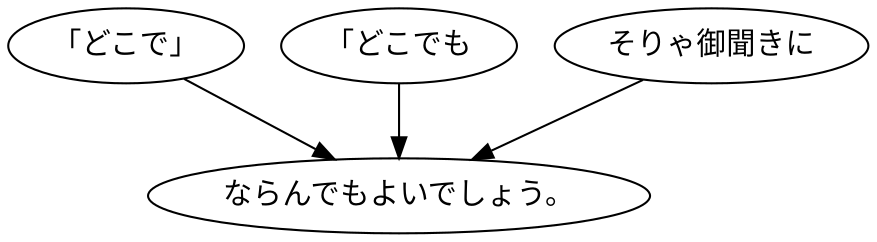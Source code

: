 digraph graph411 {
	node0 [label="「どこで」"];
	node1 [label="「どこでも"];
	node2 [label="そりゃ御聞きに"];
	node3 [label="ならんでもよいでしょう。"];
	node0 -> node3;
	node1 -> node3;
	node2 -> node3;
}
